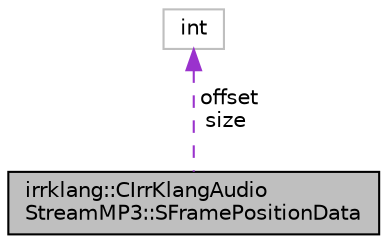 digraph "irrklang::CIrrKlangAudioStreamMP3::SFramePositionData"
{
  bgcolor="transparent";
  edge [fontname="Helvetica",fontsize="10",labelfontname="Helvetica",labelfontsize="10"];
  node [fontname="Helvetica",fontsize="10",shape=record];
  Node1 [label="irrklang::CIrrKlangAudio\lStreamMP3::SFramePositionData",height=0.2,width=0.4,color="black", fillcolor="grey75", style="filled", fontcolor="black"];
  Node2 -> Node1 [dir="back",color="darkorchid3",fontsize="10",style="dashed",label=" offset\nsize" ,fontname="Helvetica"];
  Node2 [label="int",height=0.2,width=0.4,color="grey75"];
}
